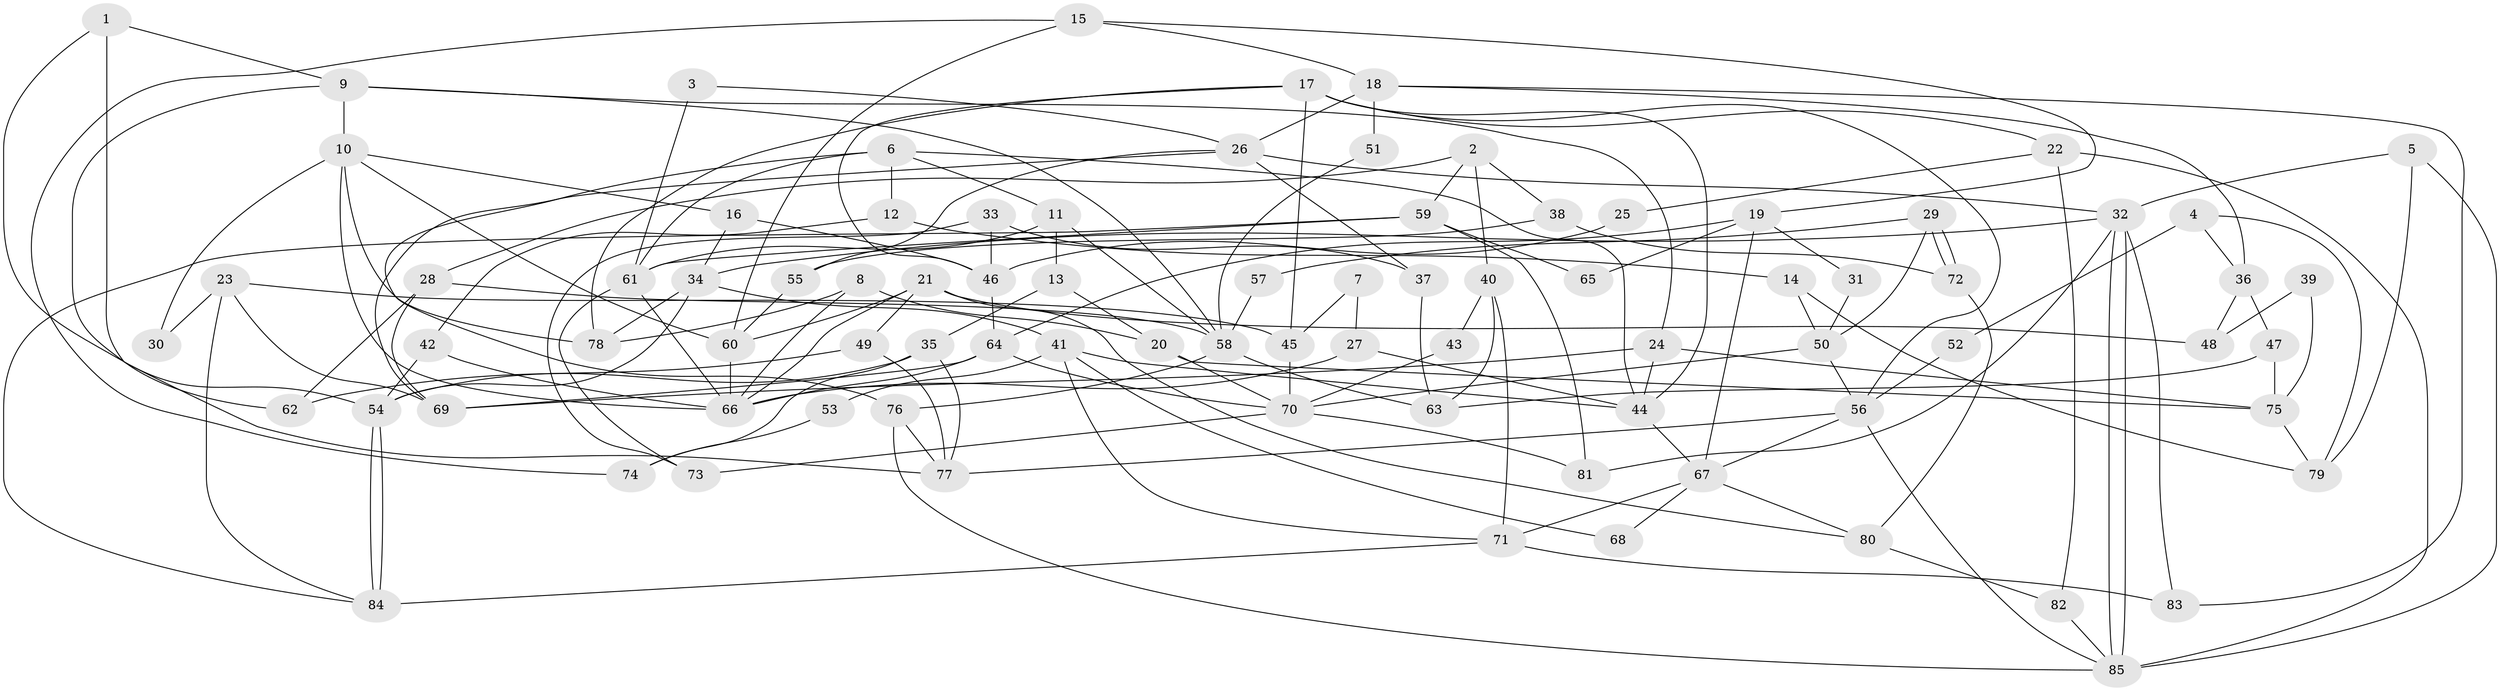// Generated by graph-tools (version 1.1) at 2025/11/02/27/25 16:11:22]
// undirected, 85 vertices, 170 edges
graph export_dot {
graph [start="1"]
  node [color=gray90,style=filled];
  1;
  2;
  3;
  4;
  5;
  6;
  7;
  8;
  9;
  10;
  11;
  12;
  13;
  14;
  15;
  16;
  17;
  18;
  19;
  20;
  21;
  22;
  23;
  24;
  25;
  26;
  27;
  28;
  29;
  30;
  31;
  32;
  33;
  34;
  35;
  36;
  37;
  38;
  39;
  40;
  41;
  42;
  43;
  44;
  45;
  46;
  47;
  48;
  49;
  50;
  51;
  52;
  53;
  54;
  55;
  56;
  57;
  58;
  59;
  60;
  61;
  62;
  63;
  64;
  65;
  66;
  67;
  68;
  69;
  70;
  71;
  72;
  73;
  74;
  75;
  76;
  77;
  78;
  79;
  80;
  81;
  82;
  83;
  84;
  85;
  1 -- 54;
  1 -- 9;
  1 -- 77;
  2 -- 28;
  2 -- 59;
  2 -- 38;
  2 -- 40;
  3 -- 61;
  3 -- 26;
  4 -- 79;
  4 -- 36;
  4 -- 52;
  5 -- 32;
  5 -- 85;
  5 -- 79;
  6 -- 76;
  6 -- 61;
  6 -- 11;
  6 -- 12;
  6 -- 44;
  7 -- 45;
  7 -- 27;
  8 -- 20;
  8 -- 66;
  8 -- 78;
  9 -- 10;
  9 -- 58;
  9 -- 24;
  9 -- 62;
  10 -- 78;
  10 -- 16;
  10 -- 30;
  10 -- 60;
  10 -- 66;
  11 -- 58;
  11 -- 13;
  11 -- 61;
  12 -- 14;
  12 -- 42;
  13 -- 35;
  13 -- 20;
  14 -- 79;
  14 -- 50;
  15 -- 60;
  15 -- 18;
  15 -- 19;
  15 -- 74;
  16 -- 34;
  16 -- 46;
  17 -- 22;
  17 -- 78;
  17 -- 44;
  17 -- 45;
  17 -- 46;
  17 -- 56;
  18 -- 26;
  18 -- 83;
  18 -- 36;
  18 -- 51;
  19 -- 64;
  19 -- 31;
  19 -- 65;
  19 -- 67;
  20 -- 70;
  20 -- 75;
  21 -- 80;
  21 -- 60;
  21 -- 48;
  21 -- 49;
  21 -- 66;
  22 -- 82;
  22 -- 85;
  22 -- 25;
  23 -- 84;
  23 -- 45;
  23 -- 30;
  23 -- 69;
  24 -- 44;
  24 -- 69;
  24 -- 75;
  25 -- 46;
  26 -- 32;
  26 -- 69;
  26 -- 37;
  26 -- 55;
  27 -- 66;
  27 -- 44;
  28 -- 69;
  28 -- 62;
  28 -- 58;
  29 -- 72;
  29 -- 72;
  29 -- 50;
  29 -- 57;
  31 -- 50;
  32 -- 34;
  32 -- 85;
  32 -- 85;
  32 -- 81;
  32 -- 83;
  33 -- 46;
  33 -- 37;
  33 -- 73;
  34 -- 41;
  34 -- 54;
  34 -- 78;
  35 -- 77;
  35 -- 54;
  35 -- 74;
  36 -- 47;
  36 -- 48;
  37 -- 63;
  38 -- 55;
  38 -- 72;
  39 -- 48;
  39 -- 75;
  40 -- 71;
  40 -- 43;
  40 -- 63;
  41 -- 44;
  41 -- 71;
  41 -- 53;
  41 -- 68;
  42 -- 66;
  42 -- 54;
  43 -- 70;
  44 -- 67;
  45 -- 70;
  46 -- 64;
  47 -- 75;
  47 -- 63;
  49 -- 77;
  49 -- 62;
  50 -- 56;
  50 -- 70;
  51 -- 58;
  52 -- 56;
  53 -- 74;
  54 -- 84;
  54 -- 84;
  55 -- 60;
  56 -- 67;
  56 -- 77;
  56 -- 85;
  57 -- 58;
  58 -- 76;
  58 -- 63;
  59 -- 61;
  59 -- 81;
  59 -- 65;
  59 -- 84;
  60 -- 66;
  61 -- 66;
  61 -- 73;
  64 -- 66;
  64 -- 69;
  64 -- 70;
  67 -- 68;
  67 -- 71;
  67 -- 80;
  70 -- 73;
  70 -- 81;
  71 -- 84;
  71 -- 83;
  72 -- 80;
  75 -- 79;
  76 -- 77;
  76 -- 85;
  80 -- 82;
  82 -- 85;
}

